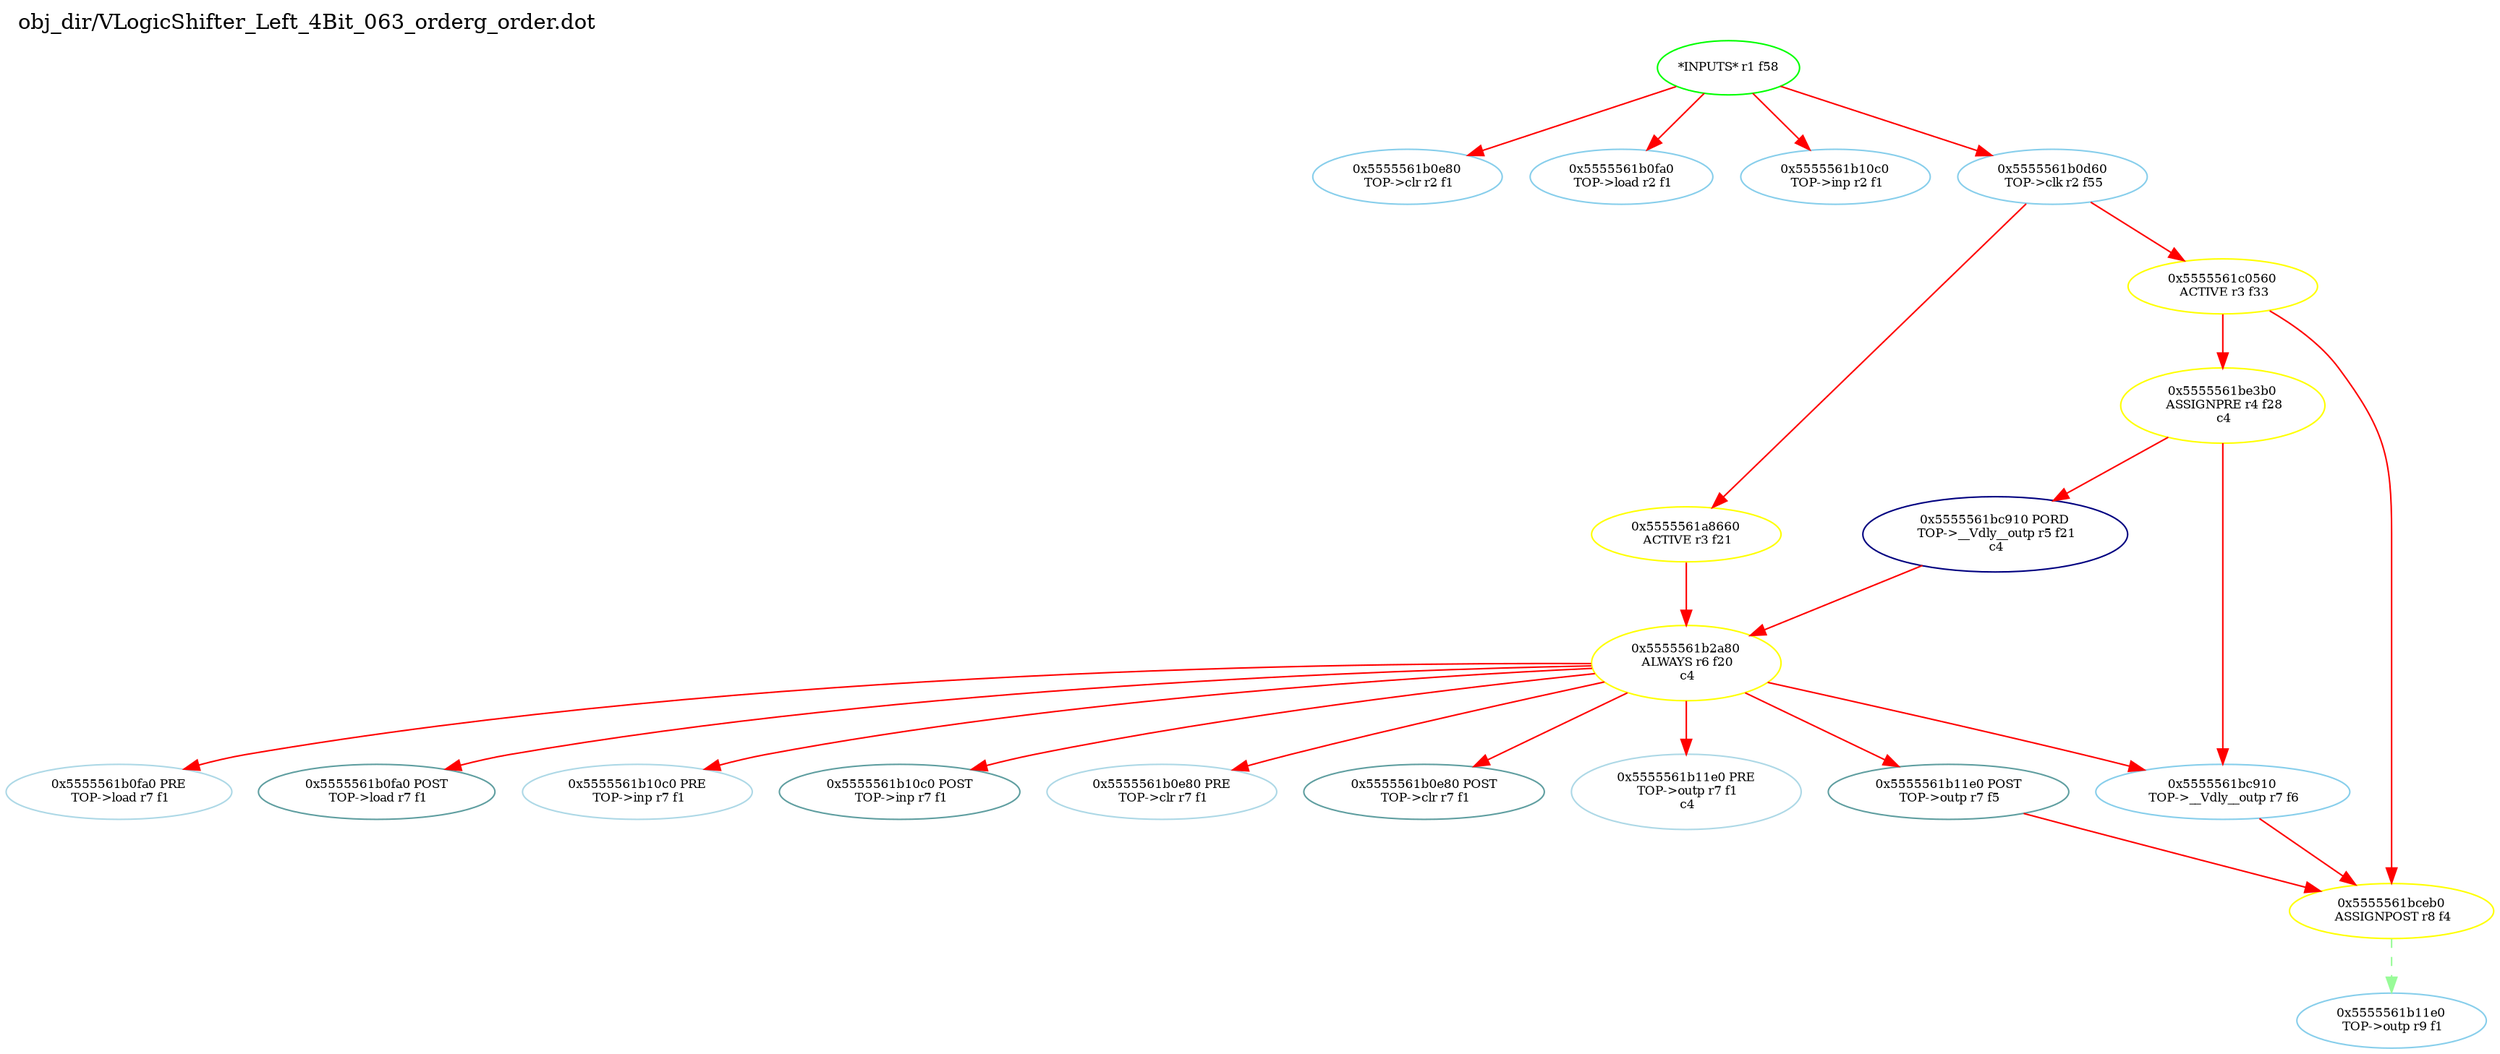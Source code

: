 digraph v3graph {
	graph	[label="obj_dir/VLogicShifter_Left_4Bit_063_orderg_order.dot",
		 labelloc=t, labeljust=l,
		 //size="7.5,10",
		 rankdir=TB];
	n0	[fontsize=8 label="*INPUTS* r1 f58", color=green];
	n0x5555561b0ba0_1	[fontsize=8 label="0x5555561b0e80\n TOP->clr r2 f1", color=skyblue];
	n0x5555561b0ba0_2	[fontsize=8 label="0x5555561b0fa0\n TOP->load r2 f1", color=skyblue];
	n0x5555561b0ba0_3	[fontsize=8 label="0x5555561b10c0\n TOP->inp r2 f1", color=skyblue];
	n0x5555561b0ba0_4	[fontsize=8 label="0x5555561b0d60\n TOP->clk r2 f55", color=skyblue];
	n0x5555561b0ba0_5	[fontsize=8 label="0x5555561a8660\n ACTIVE r3 f21", color=yellow];
	n0x5555561b0ba0_6	[fontsize=8 label="0x5555561c0560\n ACTIVE r3 f33", color=yellow];
	n0x5555561b0ba0_7	[fontsize=8 label="0x5555561be3b0\n ASSIGNPRE r4 f28\n c4", color=yellow];
	n0x5555561b0ba0_8	[fontsize=8 label="0x5555561bc910 PORD\n TOP->__Vdly__outp r5 f21\n c4", color=NavyBlue];
	n0x5555561b0ba0_9	[fontsize=8 label="0x5555561b2a80\n ALWAYS r6 f20\n c4", color=yellow];
	n0x5555561b0ba0_10	[fontsize=8 label="0x5555561b0fa0 PRE\n TOP->load r7 f1", color=lightblue];
	n0x5555561b0ba0_11	[fontsize=8 label="0x5555561b0fa0 POST\n TOP->load r7 f1", color=CadetBlue];
	n0x5555561b0ba0_12	[fontsize=8 label="0x5555561b10c0 PRE\n TOP->inp r7 f1", color=lightblue];
	n0x5555561b0ba0_13	[fontsize=8 label="0x5555561b10c0 POST\n TOP->inp r7 f1", color=CadetBlue];
	n0x5555561b0ba0_14	[fontsize=8 label="0x5555561b0e80 PRE\n TOP->clr r7 f1", color=lightblue];
	n0x5555561b0ba0_15	[fontsize=8 label="0x5555561b0e80 POST\n TOP->clr r7 f1", color=CadetBlue];
	n0x5555561b0ba0_16	[fontsize=8 label="0x5555561b11e0 PRE\n TOP->outp r7 f1\n c4", color=lightblue];
	n0x5555561b0ba0_17	[fontsize=8 label="0x5555561b11e0 POST\n TOP->outp r7 f5", color=CadetBlue];
	n0x5555561b0ba0_18	[fontsize=8 label="0x5555561bc910\n TOP->__Vdly__outp r7 f6", color=skyblue];
	n0x5555561b0ba0_19	[fontsize=8 label="0x5555561bceb0\n ASSIGNPOST r8 f4", color=yellow];
	n0x5555561b0ba0_20	[fontsize=8 label="0x5555561b11e0\n TOP->outp r9 f1", color=skyblue];
	n0 -> n0x5555561b0ba0_1 [fontsize=8 label="" weight=1 color=red];
	n0 -> n0x5555561b0ba0_2 [fontsize=8 label="" weight=1 color=red];
	n0 -> n0x5555561b0ba0_3 [fontsize=8 label="" weight=1 color=red];
	n0 -> n0x5555561b0ba0_4 [fontsize=8 label="" weight=1 color=red];
	n0x5555561b0ba0_4 -> n0x5555561b0ba0_5 [fontsize=8 label="" weight=8 color=red];
	n0x5555561b0ba0_4 -> n0x5555561b0ba0_6 [fontsize=8 label="" weight=8 color=red];
	n0x5555561b0ba0_5 -> n0x5555561b0ba0_9 [fontsize=8 label="" weight=32 color=red];
	n0x5555561b0ba0_6 -> n0x5555561b0ba0_7 [fontsize=8 label="" weight=32 color=red];
	n0x5555561b0ba0_6 -> n0x5555561b0ba0_19 [fontsize=8 label="" weight=32 color=red];
	n0x5555561b0ba0_7 -> n0x5555561b0ba0_8 [fontsize=8 label="" weight=32 color=red];
	n0x5555561b0ba0_7 -> n0x5555561b0ba0_18 [fontsize=8 label="" weight=32 color=red];
	n0x5555561b0ba0_8 -> n0x5555561b0ba0_9 [fontsize=8 label="" weight=32 color=red];
	n0x5555561b0ba0_9 -> n0x5555561b0ba0_10 [fontsize=8 label="" weight=32 color=red];
	n0x5555561b0ba0_9 -> n0x5555561b0ba0_11 [fontsize=8 label="" weight=2 color=red];
	n0x5555561b0ba0_9 -> n0x5555561b0ba0_12 [fontsize=8 label="" weight=32 color=red];
	n0x5555561b0ba0_9 -> n0x5555561b0ba0_13 [fontsize=8 label="" weight=2 color=red];
	n0x5555561b0ba0_9 -> n0x5555561b0ba0_14 [fontsize=8 label="" weight=32 color=red];
	n0x5555561b0ba0_9 -> n0x5555561b0ba0_15 [fontsize=8 label="" weight=2 color=red];
	n0x5555561b0ba0_9 -> n0x5555561b0ba0_16 [fontsize=8 label="" weight=32 color=red];
	n0x5555561b0ba0_9 -> n0x5555561b0ba0_17 [fontsize=8 label="" weight=2 color=red];
	n0x5555561b0ba0_9 -> n0x5555561b0ba0_18 [fontsize=8 label="" weight=32 color=red];
	n0x5555561b0ba0_17 -> n0x5555561b0ba0_19 [fontsize=8 label="" weight=2 color=red];
	n0x5555561b0ba0_18 -> n0x5555561b0ba0_19 [fontsize=8 label="" weight=8 color=red];
	n0x5555561b0ba0_19 -> n0x5555561b0ba0_20 [fontsize=8 label="" weight=1 color=PaleGreen style=dashed];
}
